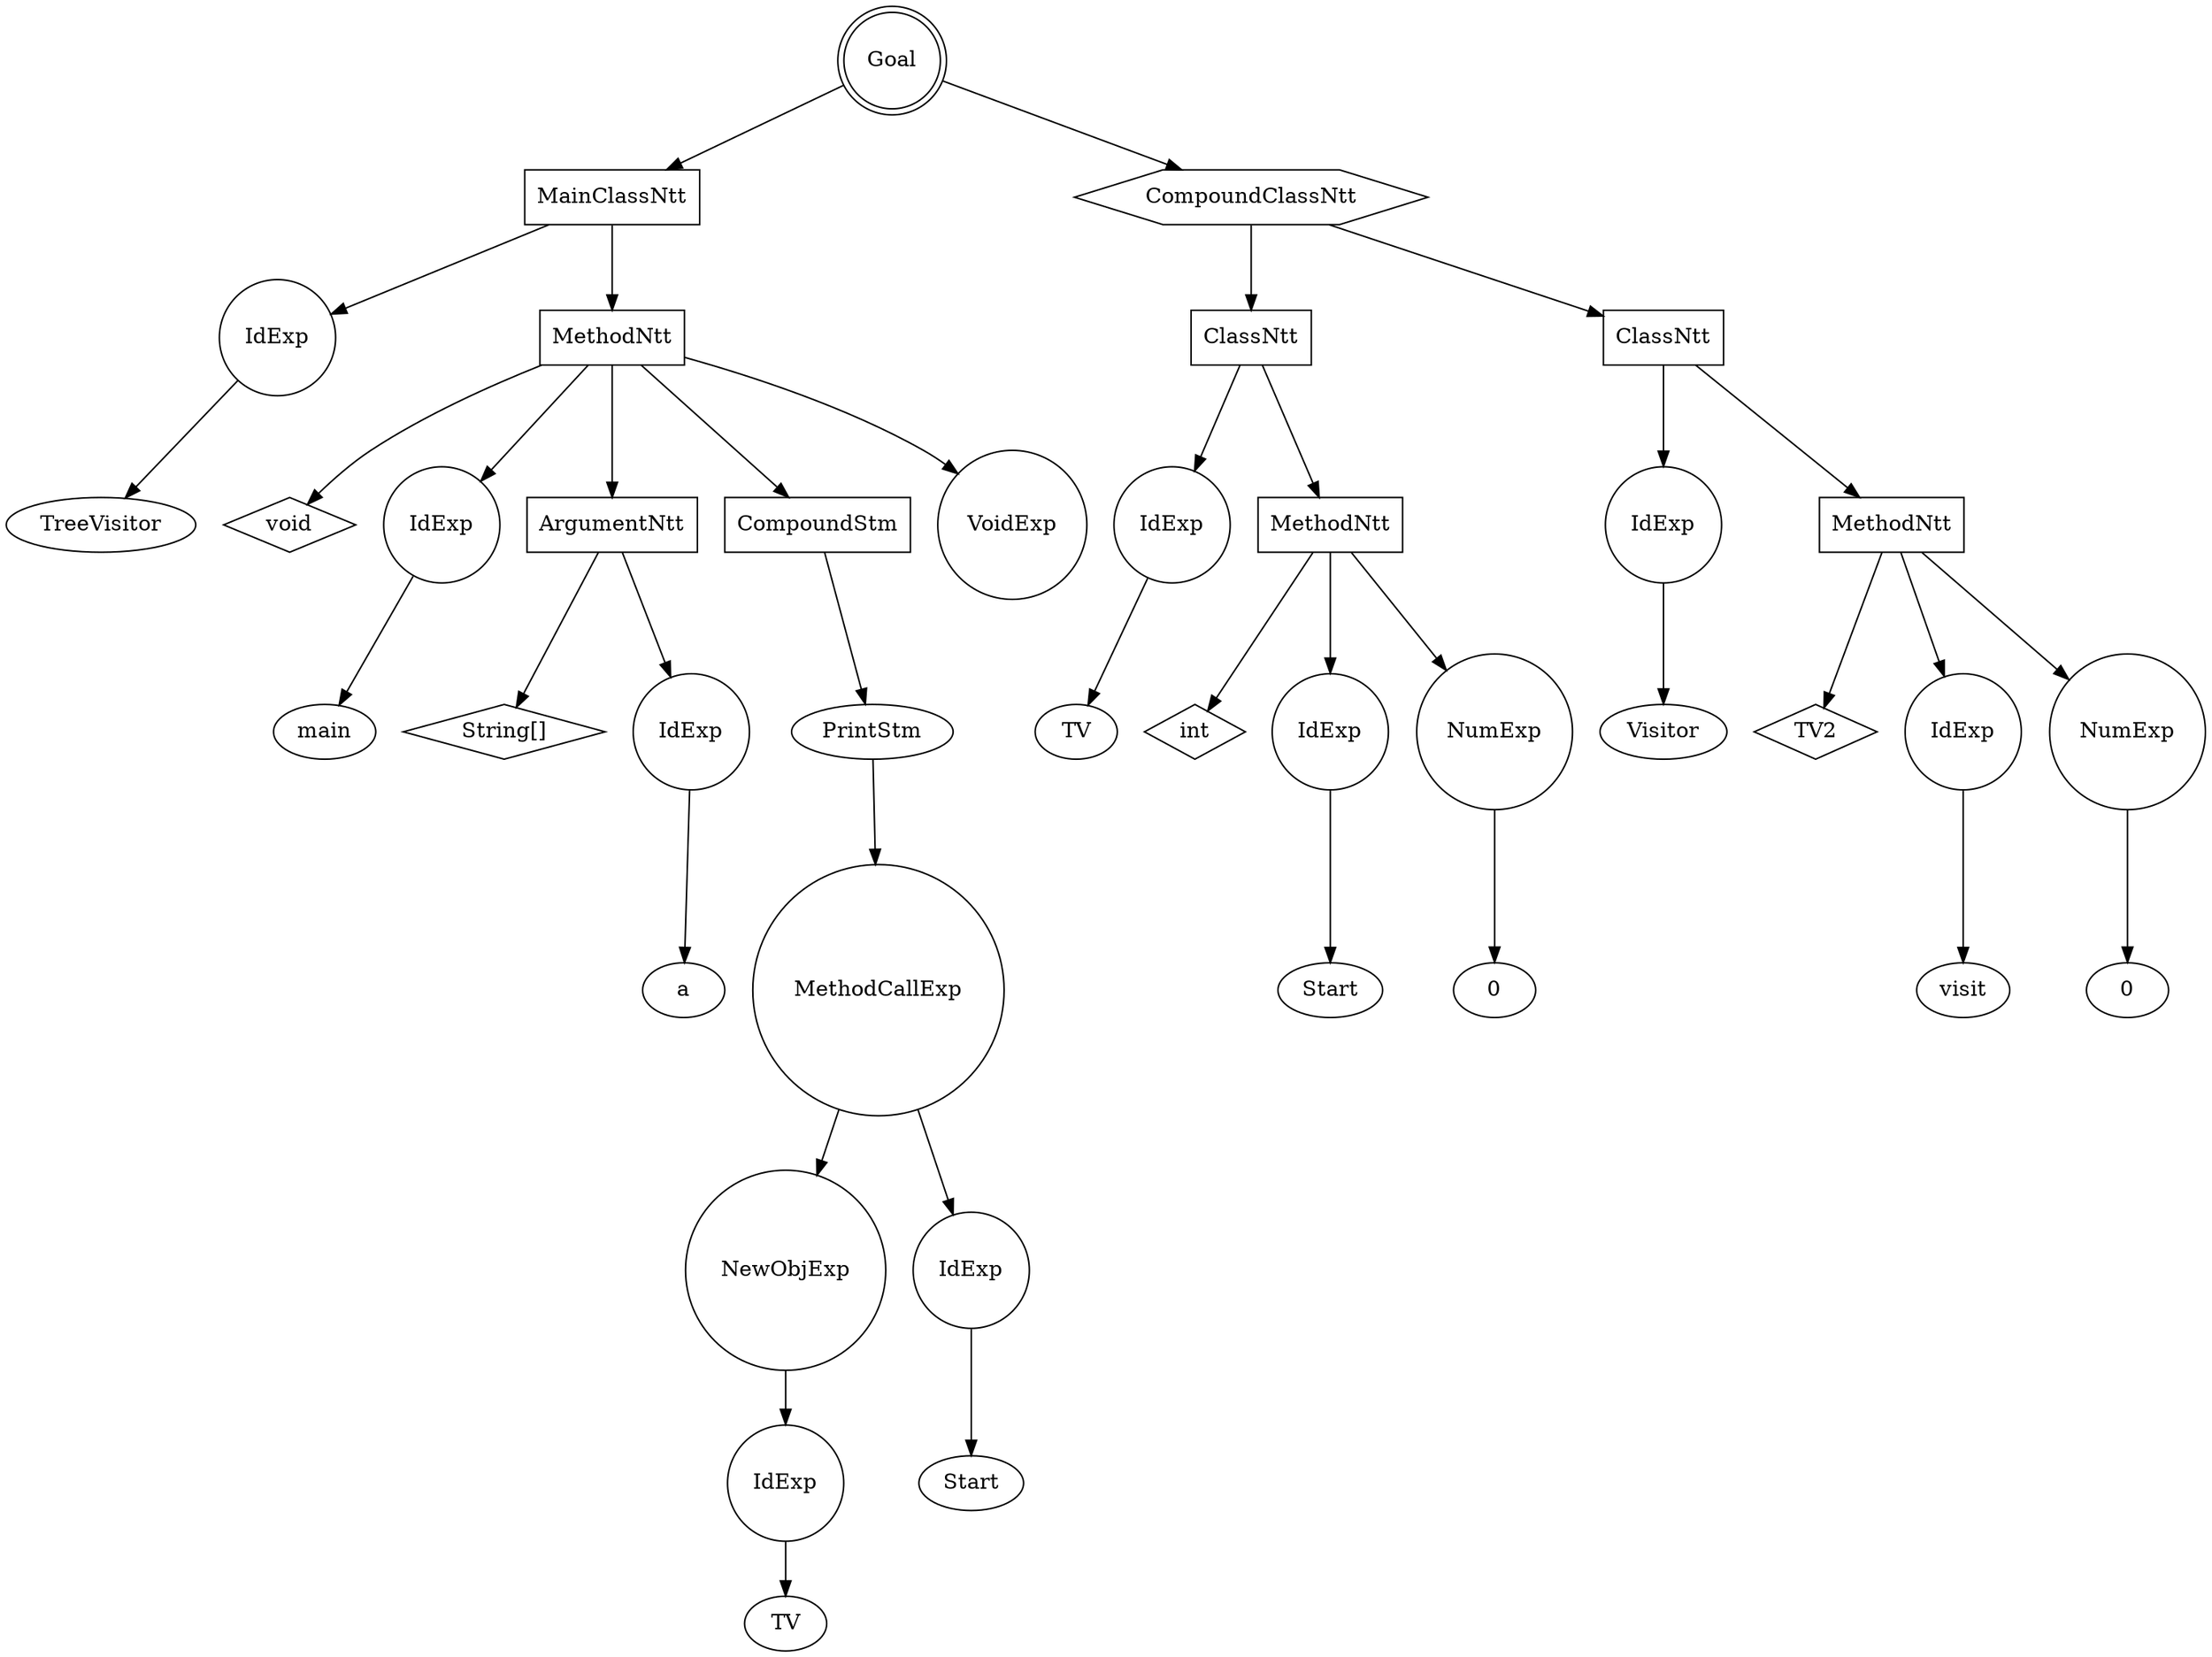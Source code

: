 digraph my_graph {
-1261436720;
-1261436720[label = "Goal", shape = "doublecircle"];
-1261436720->-1261434944;
-1261434944[label = "MainClassNtt", shape = "box"];
-1261434944->-1261434128
-1261434128[label = "IdExp", shape = "circle"];
-1261434128->-1259338064;
-1259338064[label = "TreeVisitor"];
-1261434944->-1250948976;
-1250948976[label = "MethodNtt", shape = "box"];
-1250948976->-1261434992;
-1261434992[label = "void", shape = "diamond" ];
-1250948976->-1261435040
-1261435040[label = "IdExp", shape = "circle"];
-1261435040->-1259338608;
-1259338608[label = "main"];
-1250948976->-1261435184;
-1261435184[label = "ArgumentNtt", shape = "box"];
-1261435184->-1261435136;
-1261435136[label = "String[]", shape = "diamond" ];
-1261435184->-1261434320
-1261434320[label = "IdExp", shape = "circle"];
-1261434320->-1259338192;
-1259338192[label = "a"];
-1250948976->-1261434896;
-1261434896[label = "CompoundStm", shape = "polygon"];
-1261434896->-1259338544;
-1259338544[label = "PrintStm", shape = "ellipse"];
-1259338544->-1261434800
-1261434800[label = "MethodCallExp", shape = "circle"];
-1261434800->-1261434560
-1261434560[label = "NewObjExp", shape = "circle"];
-1261434560->-1261434464
-1261434464[label = "IdExp", shape = "circle"];
-1261434464->-1259338288;
-1259338288[label = "TV"];
-1261434800->-1261434704
-1261434704[label = "IdExp", shape = "circle"];
-1261434704->-1259338416;
-1259338416[label = "Start"];
-1250948976->-1259338704
-1259338704[label = "VoidExp", shape = "circle"];
-1261436720->-1261436672;
-1261436672[label = "CompoundClassNtt", shape = "hexagon"];
-1261436672->-1261435904;
-1261435904[label = "ClassNtt", shape = "box"];
-1261435904->-1261435472
-1261435472[label = "IdExp", shape = "circle"];
-1261435472->-1259338768;
-1259338768[label = "TV"];
-1261435904->-1250949040;
-1250949040[label = "MethodNtt", shape = "box"];
-1250949040->-1261435568;
-1261435568[label = "int", shape = "diamond" ];
-1250949040->-1261435664
-1261435664[label = "IdExp", shape = "circle"];
-1261435664->-1259338896;
-1259338896[label = "Start"];
-1250949040->-1261435760
-1261435760[label = "NumExp", shape = "circle"];
-1261435760->-1261435759;
-1261435759[label = "0"];
-1261436672->-1261436624;
-1261436624[label = "ClassNtt", shape = "box"];
-1261436624->-1261436048
-1261436048[label = "IdExp", shape = "circle"];
-1261436048->-1259339024;
-1259339024[label = "Visitor"];
-1261436624->-1250949360;
-1250949360[label = "MethodNtt", shape = "box"];
-1250949360->-1261436288;
-1261436288[label = "TV2", shape = "diamond" ];
-1250949360->-1261436384
-1261436384[label = "IdExp", shape = "circle"];
-1261436384->-1259339216;
-1259339216[label = "visit"];
-1250949360->-1261436480
-1261436480[label = "NumExp", shape = "circle"];
-1261436480->-1261436479;
-1261436479[label = "0"];

}
